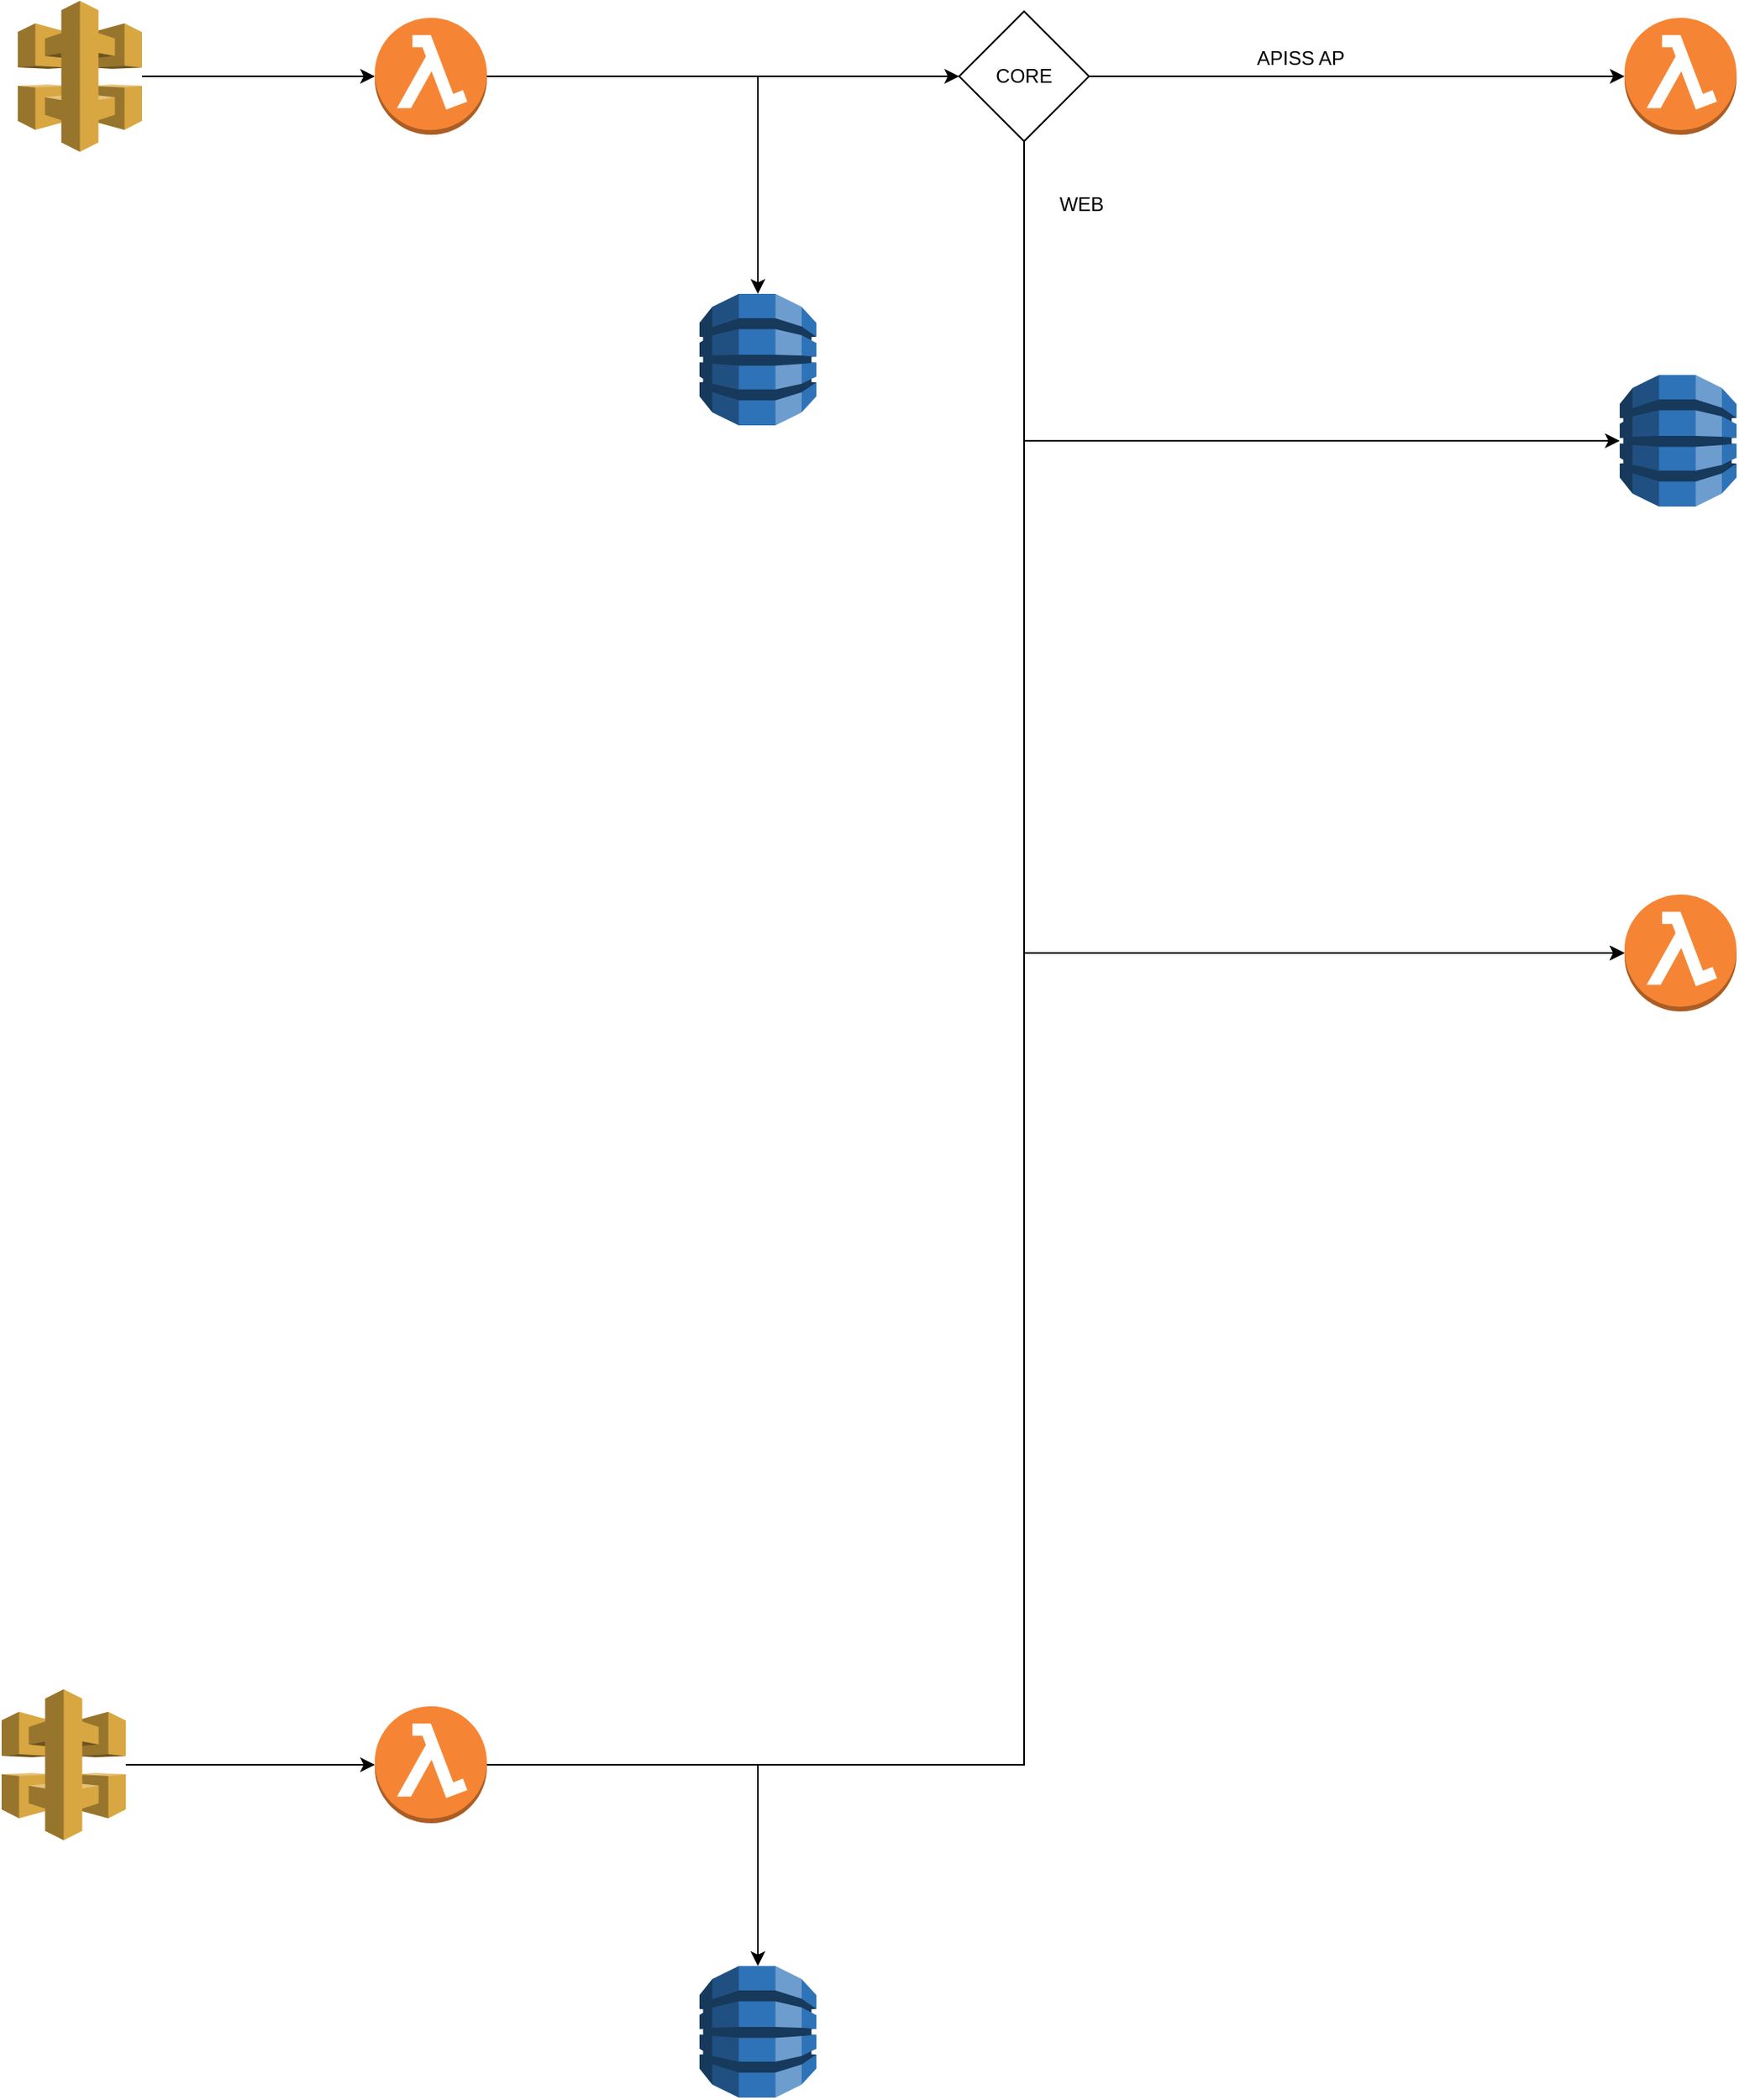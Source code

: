 <mxfile version="20.5.1" type="github">
  <diagram id="TxbqxN1urBwJOq58Y2JI" name="Página-1">
    <mxGraphModel dx="2844" dy="1508" grid="1" gridSize="10" guides="1" tooltips="1" connect="1" arrows="1" fold="1" page="1" pageScale="1" pageWidth="827" pageHeight="1169" math="0" shadow="0">
      <root>
        <mxCell id="0" />
        <mxCell id="1" parent="0" />
        <mxCell id="dLVWwbLJQ5aN7-_-cPAS-10" style="edgeStyle=orthogonalEdgeStyle;rounded=0;orthogonalLoop=1;jettySize=auto;html=1;entryX=0;entryY=0.5;entryDx=0;entryDy=0;" edge="1" parent="1" source="dLVWwbLJQ5aN7-_-cPAS-1" target="dLVWwbLJQ5aN7-_-cPAS-5">
          <mxGeometry relative="1" as="geometry" />
        </mxCell>
        <mxCell id="dLVWwbLJQ5aN7-_-cPAS-22" style="edgeStyle=orthogonalEdgeStyle;rounded=0;orthogonalLoop=1;jettySize=auto;html=1;" edge="1" parent="1" source="dLVWwbLJQ5aN7-_-cPAS-1" target="dLVWwbLJQ5aN7-_-cPAS-21">
          <mxGeometry relative="1" as="geometry" />
        </mxCell>
        <mxCell id="dLVWwbLJQ5aN7-_-cPAS-1" value="" style="outlineConnect=0;dashed=0;verticalLabelPosition=bottom;verticalAlign=top;align=center;html=1;shape=mxgraph.aws3.lambda_function;fillColor=#F58534;gradientColor=none;" vertex="1" parent="1">
          <mxGeometry x="280" y="200" width="69" height="72" as="geometry" />
        </mxCell>
        <mxCell id="dLVWwbLJQ5aN7-_-cPAS-2" value="" style="outlineConnect=0;dashed=0;verticalLabelPosition=bottom;verticalAlign=top;align=center;html=1;shape=mxgraph.aws3.lambda_function;fillColor=#F58534;gradientColor=none;" vertex="1" parent="1">
          <mxGeometry x="1050" y="740" width="69" height="72" as="geometry" />
        </mxCell>
        <mxCell id="dLVWwbLJQ5aN7-_-cPAS-3" value="" style="outlineConnect=0;dashed=0;verticalLabelPosition=bottom;verticalAlign=top;align=center;html=1;shape=mxgraph.aws3.lambda_function;fillColor=#F58534;gradientColor=none;" vertex="1" parent="1">
          <mxGeometry x="1050" y="200" width="69" height="72" as="geometry" />
        </mxCell>
        <mxCell id="dLVWwbLJQ5aN7-_-cPAS-24" style="edgeStyle=orthogonalEdgeStyle;rounded=0;orthogonalLoop=1;jettySize=auto;html=1;entryX=0;entryY=0.5;entryDx=0;entryDy=0;entryPerimeter=0;" edge="1" parent="1" source="dLVWwbLJQ5aN7-_-cPAS-4" target="dLVWwbLJQ5aN7-_-cPAS-2">
          <mxGeometry relative="1" as="geometry">
            <Array as="points">
              <mxPoint x="680" y="1276" />
              <mxPoint x="680" y="776" />
            </Array>
          </mxGeometry>
        </mxCell>
        <mxCell id="dLVWwbLJQ5aN7-_-cPAS-26" style="edgeStyle=orthogonalEdgeStyle;rounded=0;orthogonalLoop=1;jettySize=auto;html=1;entryX=0.5;entryY=0;entryDx=0;entryDy=0;entryPerimeter=0;" edge="1" parent="1" source="dLVWwbLJQ5aN7-_-cPAS-4" target="dLVWwbLJQ5aN7-_-cPAS-19">
          <mxGeometry relative="1" as="geometry" />
        </mxCell>
        <mxCell id="dLVWwbLJQ5aN7-_-cPAS-4" value="" style="outlineConnect=0;dashed=0;verticalLabelPosition=bottom;verticalAlign=top;align=center;html=1;shape=mxgraph.aws3.lambda_function;fillColor=#F58534;gradientColor=none;" vertex="1" parent="1">
          <mxGeometry x="280" y="1240" width="69" height="72" as="geometry" />
        </mxCell>
        <mxCell id="dLVWwbLJQ5aN7-_-cPAS-6" style="edgeStyle=orthogonalEdgeStyle;rounded=0;orthogonalLoop=1;jettySize=auto;html=1;entryX=0;entryY=0.5;entryDx=0;entryDy=0;entryPerimeter=0;" edge="1" parent="1" source="dLVWwbLJQ5aN7-_-cPAS-5" target="dLVWwbLJQ5aN7-_-cPAS-3">
          <mxGeometry relative="1" as="geometry" />
        </mxCell>
        <mxCell id="dLVWwbLJQ5aN7-_-cPAS-7" style="edgeStyle=orthogonalEdgeStyle;rounded=0;orthogonalLoop=1;jettySize=auto;html=1;entryX=0;entryY=0.5;entryDx=0;entryDy=0;entryPerimeter=0;" edge="1" parent="1" source="dLVWwbLJQ5aN7-_-cPAS-5" target="dLVWwbLJQ5aN7-_-cPAS-2">
          <mxGeometry relative="1" as="geometry">
            <Array as="points">
              <mxPoint x="680" y="776" />
            </Array>
          </mxGeometry>
        </mxCell>
        <mxCell id="dLVWwbLJQ5aN7-_-cPAS-25" style="edgeStyle=orthogonalEdgeStyle;rounded=0;orthogonalLoop=1;jettySize=auto;html=1;exitX=0.5;exitY=1;exitDx=0;exitDy=0;entryX=0;entryY=0.5;entryDx=0;entryDy=0;entryPerimeter=0;" edge="1" parent="1" source="dLVWwbLJQ5aN7-_-cPAS-5" target="dLVWwbLJQ5aN7-_-cPAS-23">
          <mxGeometry relative="1" as="geometry" />
        </mxCell>
        <mxCell id="dLVWwbLJQ5aN7-_-cPAS-5" value="CORE" style="rhombus;whiteSpace=wrap;html=1;" vertex="1" parent="1">
          <mxGeometry x="640" y="196" width="80" height="80" as="geometry" />
        </mxCell>
        <mxCell id="dLVWwbLJQ5aN7-_-cPAS-9" style="edgeStyle=orthogonalEdgeStyle;rounded=0;orthogonalLoop=1;jettySize=auto;html=1;entryX=0;entryY=0.5;entryDx=0;entryDy=0;entryPerimeter=0;" edge="1" parent="1" source="dLVWwbLJQ5aN7-_-cPAS-8" target="dLVWwbLJQ5aN7-_-cPAS-1">
          <mxGeometry relative="1" as="geometry" />
        </mxCell>
        <mxCell id="dLVWwbLJQ5aN7-_-cPAS-8" value="" style="outlineConnect=0;dashed=0;verticalLabelPosition=bottom;verticalAlign=top;align=center;html=1;shape=mxgraph.aws3.api_gateway;fillColor=#D9A741;gradientColor=none;" vertex="1" parent="1">
          <mxGeometry x="60" y="189.5" width="76.5" height="93" as="geometry" />
        </mxCell>
        <mxCell id="dLVWwbLJQ5aN7-_-cPAS-12" style="edgeStyle=orthogonalEdgeStyle;rounded=0;orthogonalLoop=1;jettySize=auto;html=1;entryX=0;entryY=0.5;entryDx=0;entryDy=0;entryPerimeter=0;" edge="1" parent="1" source="dLVWwbLJQ5aN7-_-cPAS-11" target="dLVWwbLJQ5aN7-_-cPAS-4">
          <mxGeometry relative="1" as="geometry" />
        </mxCell>
        <mxCell id="dLVWwbLJQ5aN7-_-cPAS-11" value="" style="outlineConnect=0;dashed=0;verticalLabelPosition=bottom;verticalAlign=top;align=center;html=1;shape=mxgraph.aws3.api_gateway;fillColor=#D9A741;gradientColor=none;" vertex="1" parent="1">
          <mxGeometry x="50" y="1229.5" width="76.5" height="93" as="geometry" />
        </mxCell>
        <mxCell id="dLVWwbLJQ5aN7-_-cPAS-14" value="APISS AP" style="text;html=1;align=center;verticalAlign=middle;resizable=0;points=[];autosize=1;strokeColor=none;fillColor=none;" vertex="1" parent="1">
          <mxGeometry x="810" y="210" width="80" height="30" as="geometry" />
        </mxCell>
        <mxCell id="dLVWwbLJQ5aN7-_-cPAS-15" value="WEB" style="text;html=1;align=center;verticalAlign=middle;resizable=0;points=[];autosize=1;strokeColor=none;fillColor=none;" vertex="1" parent="1">
          <mxGeometry x="690" y="300" width="50" height="30" as="geometry" />
        </mxCell>
        <mxCell id="dLVWwbLJQ5aN7-_-cPAS-19" value="" style="outlineConnect=0;dashed=0;verticalLabelPosition=bottom;verticalAlign=top;align=center;html=1;shape=mxgraph.aws3.dynamo_db;fillColor=#2E73B8;gradientColor=none;" vertex="1" parent="1">
          <mxGeometry x="480" y="1400" width="72" height="81" as="geometry" />
        </mxCell>
        <mxCell id="dLVWwbLJQ5aN7-_-cPAS-21" value="" style="outlineConnect=0;dashed=0;verticalLabelPosition=bottom;verticalAlign=top;align=center;html=1;shape=mxgraph.aws3.dynamo_db;fillColor=#2E73B8;gradientColor=none;" vertex="1" parent="1">
          <mxGeometry x="480" y="370" width="72" height="81" as="geometry" />
        </mxCell>
        <mxCell id="dLVWwbLJQ5aN7-_-cPAS-23" value="" style="outlineConnect=0;dashed=0;verticalLabelPosition=bottom;verticalAlign=top;align=center;html=1;shape=mxgraph.aws3.dynamo_db;fillColor=#2E73B8;gradientColor=none;" vertex="1" parent="1">
          <mxGeometry x="1047" y="420" width="72" height="81" as="geometry" />
        </mxCell>
      </root>
    </mxGraphModel>
  </diagram>
</mxfile>
